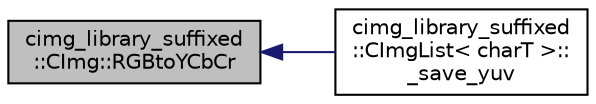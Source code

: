 digraph "cimg_library_suffixed::CImg::RGBtoYCbCr"
{
  edge [fontname="Helvetica",fontsize="10",labelfontname="Helvetica",labelfontsize="10"];
  node [fontname="Helvetica",fontsize="10",shape=record];
  rankdir="LR";
  Node2962 [label="cimg_library_suffixed\l::CImg::RGBtoYCbCr",height=0.2,width=0.4,color="black", fillcolor="grey75", style="filled", fontcolor="black"];
  Node2962 -> Node2963 [dir="back",color="midnightblue",fontsize="10",style="solid",fontname="Helvetica"];
  Node2963 [label="cimg_library_suffixed\l::CImgList\< charT \>::\l_save_yuv",height=0.2,width=0.4,color="black", fillcolor="white", style="filled",URL="$structcimg__library__suffixed_1_1_c_img_list.html#afa25415a30608d507bc22bd6b85b5c1e"];
}
